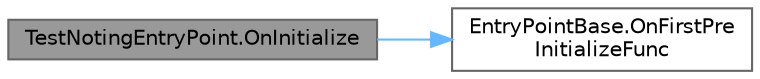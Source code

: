 digraph "TestNotingEntryPoint.OnInitialize"
{
 // LATEX_PDF_SIZE
  bgcolor="transparent";
  edge [fontname=Helvetica,fontsize=10,labelfontname=Helvetica,labelfontsize=10];
  node [fontname=Helvetica,fontsize=10,shape=box,height=0.2,width=0.4];
  rankdir="LR";
  Node1 [id="Node000001",label="TestNotingEntryPoint.OnInitialize",height=0.2,width=0.4,color="gray40", fillcolor="grey60", style="filled", fontcolor="black",tooltip=" "];
  Node1 -> Node2 [id="edge1_Node000001_Node000002",color="steelblue1",style="solid",tooltip=" "];
  Node2 [id="Node000002",label="EntryPointBase.OnFirstPre\lInitializeFunc",height=0.2,width=0.4,color="grey40", fillcolor="white", style="filled",URL="$class_entry_point_base.html#a5c38968b11c36dd770814afaa088a268",tooltip=" "];
}
